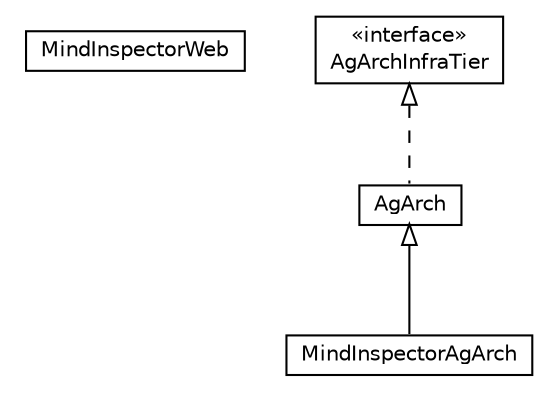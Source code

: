 #!/usr/local/bin/dot
#
# Class diagram 
# Generated by UMLGraph version R5_6_6-1-g9240c4 (http://www.umlgraph.org/)
#

digraph G {
	edge [fontname="Helvetica",fontsize=10,labelfontname="Helvetica",labelfontsize=10];
	node [fontname="Helvetica",fontsize=10,shape=plaintext];
	nodesep=0.25;
	ranksep=0.5;
	// jason.architecture.MindInspectorWeb
	c272 [label=<<table title="jason.architecture.MindInspectorWeb" border="0" cellborder="1" cellspacing="0" cellpadding="2" port="p" href="./MindInspectorWeb.html">
		<tr><td><table border="0" cellspacing="0" cellpadding="1">
<tr><td align="center" balign="center"> MindInspectorWeb </td></tr>
		</table></td></tr>
		</table>>, URL="./MindInspectorWeb.html", fontname="Helvetica", fontcolor="black", fontsize=10.0];
	// jason.architecture.MindInspectorAgArch
	c273 [label=<<table title="jason.architecture.MindInspectorAgArch" border="0" cellborder="1" cellspacing="0" cellpadding="2" port="p" href="./MindInspectorAgArch.html">
		<tr><td><table border="0" cellspacing="0" cellpadding="1">
<tr><td align="center" balign="center"> MindInspectorAgArch </td></tr>
		</table></td></tr>
		</table>>, URL="./MindInspectorAgArch.html", fontname="Helvetica", fontcolor="black", fontsize=10.0];
	// jason.architecture.AgArchInfraTier
	c274 [label=<<table title="jason.architecture.AgArchInfraTier" border="0" cellborder="1" cellspacing="0" cellpadding="2" port="p" href="./AgArchInfraTier.html">
		<tr><td><table border="0" cellspacing="0" cellpadding="1">
<tr><td align="center" balign="center"> &#171;interface&#187; </td></tr>
<tr><td align="center" balign="center"> AgArchInfraTier </td></tr>
		</table></td></tr>
		</table>>, URL="./AgArchInfraTier.html", fontname="Helvetica", fontcolor="black", fontsize=10.0];
	// jason.architecture.AgArch
	c275 [label=<<table title="jason.architecture.AgArch" border="0" cellborder="1" cellspacing="0" cellpadding="2" port="p" href="./AgArch.html">
		<tr><td><table border="0" cellspacing="0" cellpadding="1">
<tr><td align="center" balign="center"> AgArch </td></tr>
		</table></td></tr>
		</table>>, URL="./AgArch.html", fontname="Helvetica", fontcolor="black", fontsize=10.0];
	//jason.architecture.MindInspectorAgArch extends jason.architecture.AgArch
	c275:p -> c273:p [dir=back,arrowtail=empty];
	//jason.architecture.AgArch implements jason.architecture.AgArchInfraTier
	c274:p -> c275:p [dir=back,arrowtail=empty,style=dashed];
}

